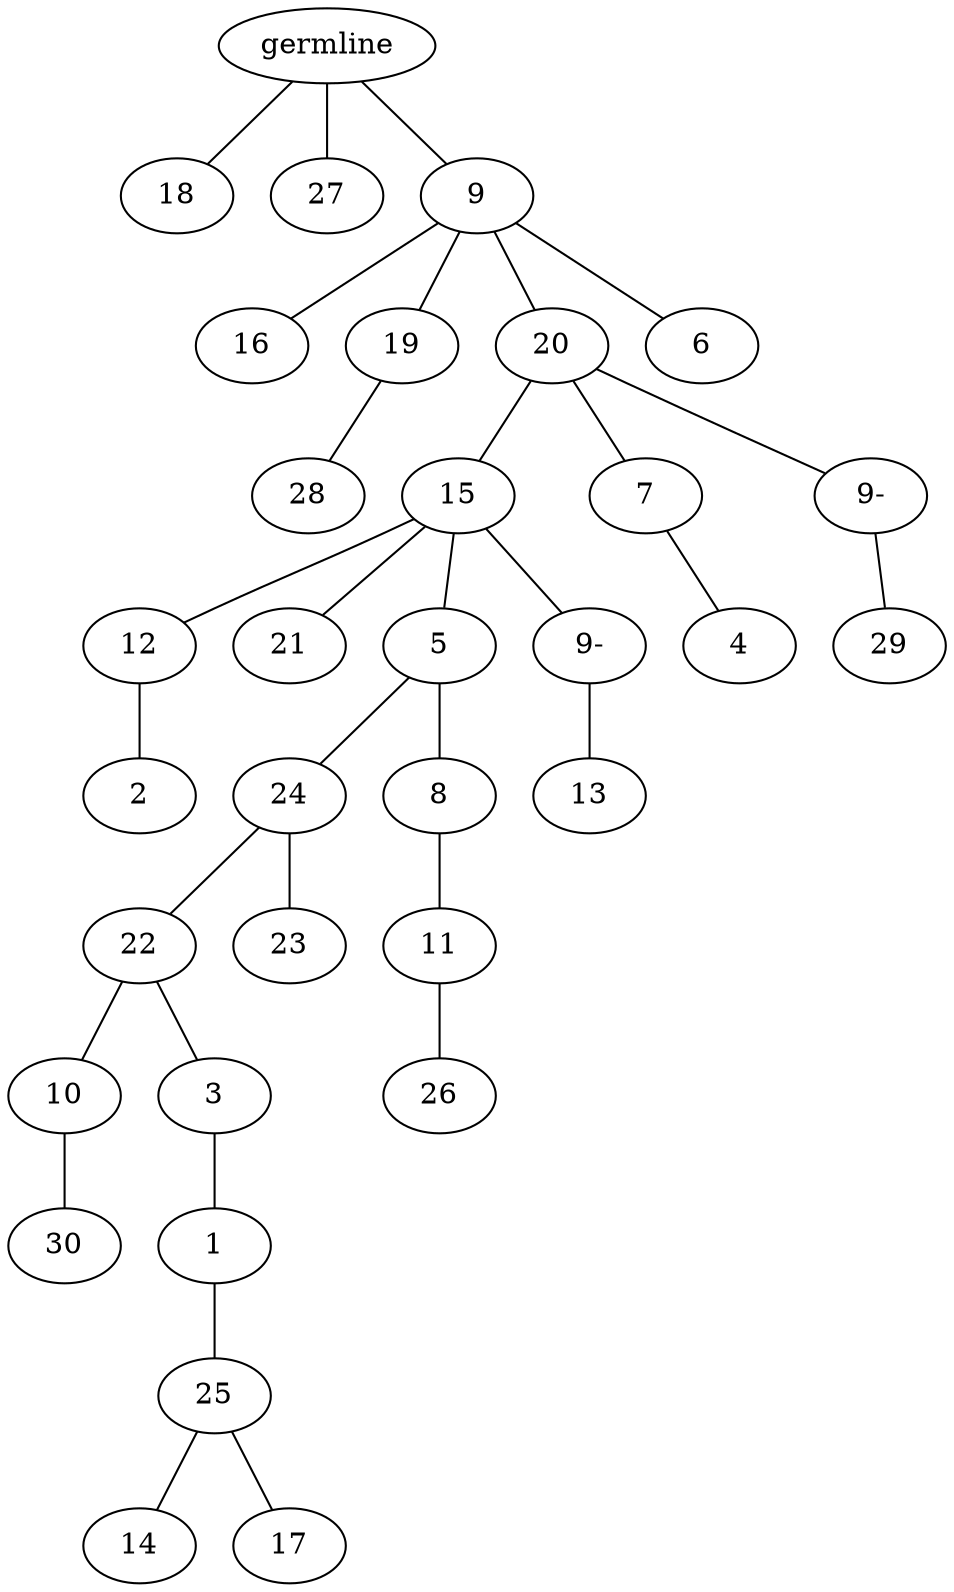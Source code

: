 graph tree {
    "139946767556672" [label="germline"];
    "139946780580448" [label="18"];
    "139946780580544" [label="27"];
    "139946781661264" [label="9"];
    "139946781661408" [label="16"];
    "139946781662608" [label="19"];
    "139946781663040" [label="28"];
    "139946781661120" [label="20"];
    "139946781661552" [label="15"];
    "139946781660592" [label="12"];
    "139946767751920" [label="2"];
    "139946781661168" [label="21"];
    "139946781661600" [label="5"];
    "139946781659248" [label="24"];
    "139946781659488" [label="22"];
    "139946781660448" [label="10"];
    "139946781659824" [label="30"];
    "139946781659920" [label="3"];
    "139946781659392" [label="1"];
    "139946781660976" [label="25"];
    "139946781474432" [label="14"];
    "139946781473328" [label="17"];
    "139946781659200" [label="23"];
    "139946781661936" [label="8"];
    "139946781660496" [label="11"];
    "139946781472272" [label="26"];
    "139946781661024" [label="9-"];
    "139946781474528" [label="13"];
    "139946781661216" [label="7"];
    "139946781474384" [label="4"];
    "139946781660256" [label="9-"];
    "139946781481232" [label="29"];
    "139946781660544" [label="6"];
    "139946767556672" -- "139946780580448";
    "139946767556672" -- "139946780580544";
    "139946767556672" -- "139946781661264";
    "139946781661264" -- "139946781661408";
    "139946781661264" -- "139946781662608";
    "139946781661264" -- "139946781661120";
    "139946781661264" -- "139946781660544";
    "139946781662608" -- "139946781663040";
    "139946781661120" -- "139946781661552";
    "139946781661120" -- "139946781661216";
    "139946781661120" -- "139946781660256";
    "139946781661552" -- "139946781660592";
    "139946781661552" -- "139946781661168";
    "139946781661552" -- "139946781661600";
    "139946781661552" -- "139946781661024";
    "139946781660592" -- "139946767751920";
    "139946781661600" -- "139946781659248";
    "139946781661600" -- "139946781661936";
    "139946781659248" -- "139946781659488";
    "139946781659248" -- "139946781659200";
    "139946781659488" -- "139946781660448";
    "139946781659488" -- "139946781659920";
    "139946781660448" -- "139946781659824";
    "139946781659920" -- "139946781659392";
    "139946781659392" -- "139946781660976";
    "139946781660976" -- "139946781474432";
    "139946781660976" -- "139946781473328";
    "139946781661936" -- "139946781660496";
    "139946781660496" -- "139946781472272";
    "139946781661024" -- "139946781474528";
    "139946781661216" -- "139946781474384";
    "139946781660256" -- "139946781481232";
}
